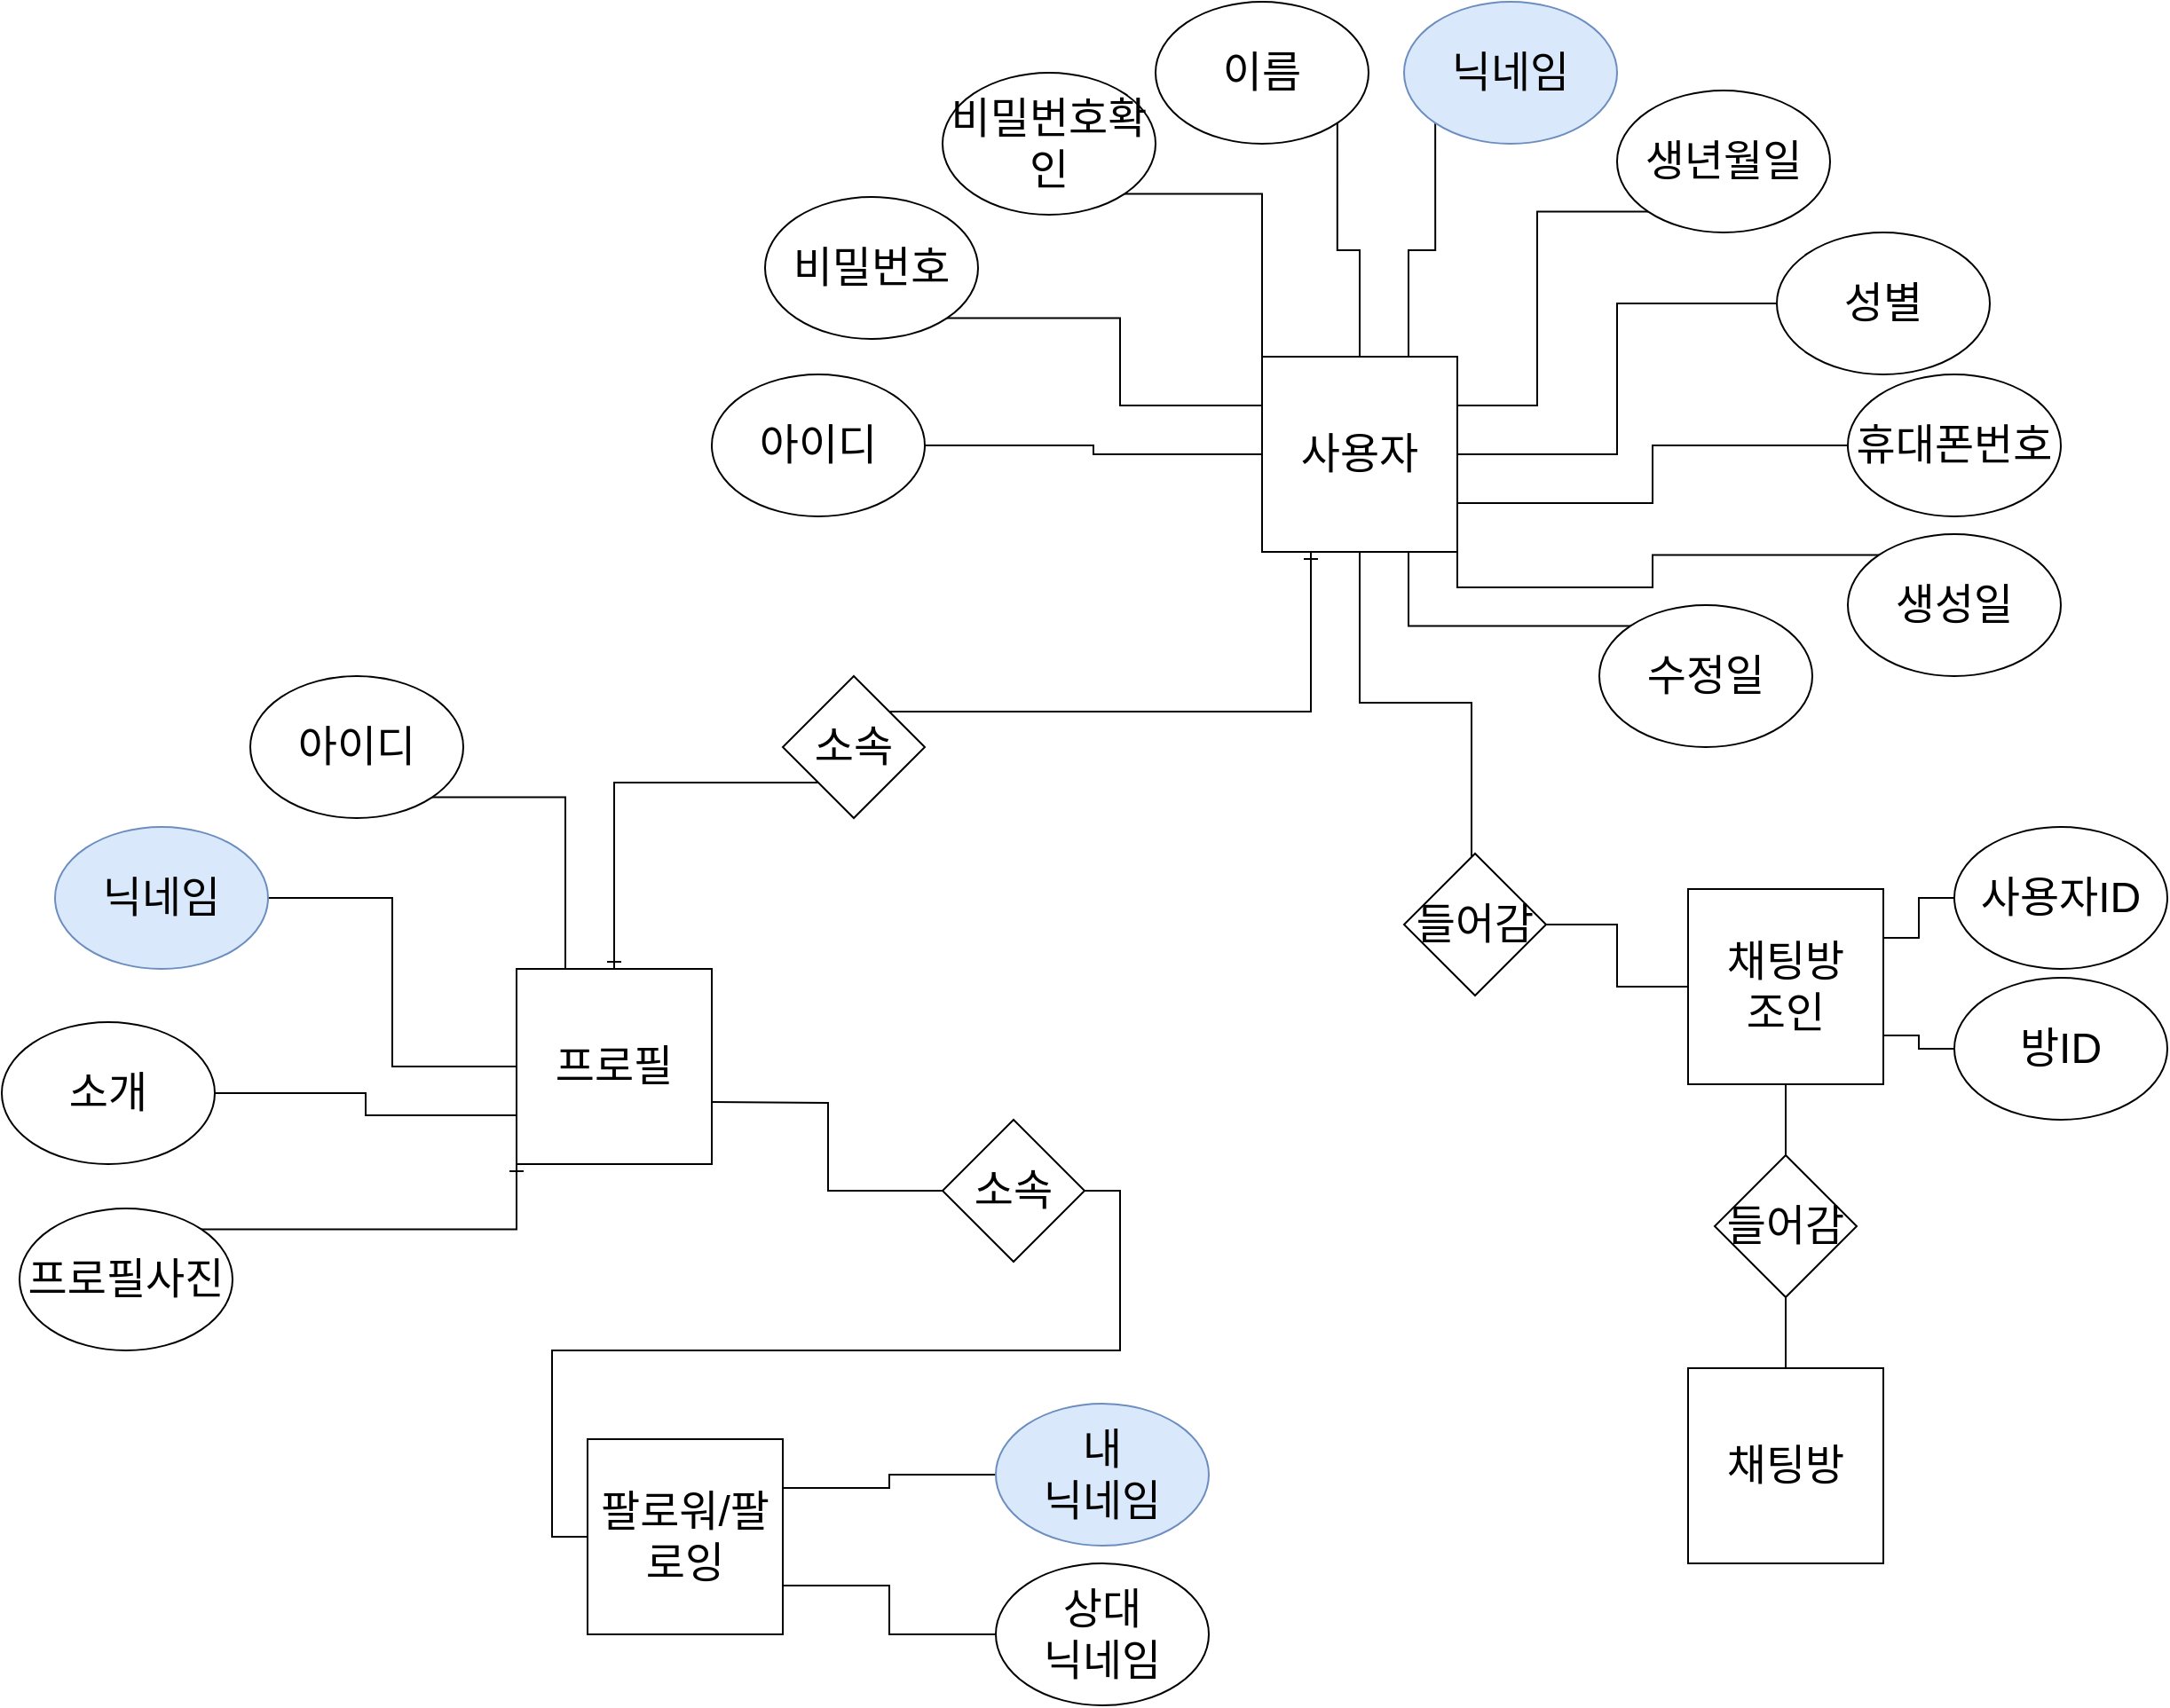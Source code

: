 <mxfile version="14.7.10" type="github">
  <diagram id="8QRSH-10Up09Y32x3_zO" name="Page-1">
    <mxGraphModel dx="2782" dy="1090" grid="1" gridSize="10" guides="1" tooltips="1" connect="1" arrows="1" fold="1" page="1" pageScale="1" pageWidth="827" pageHeight="1169" math="0" shadow="0">
      <root>
        <mxCell id="0" />
        <mxCell id="1" parent="0" />
        <mxCell id="gD6UAD7ELVqAk3l5E39R-15" style="edgeStyle=orthogonalEdgeStyle;rounded=0;orthogonalLoop=1;jettySize=auto;html=1;exitX=0.5;exitY=1;exitDx=0;exitDy=0;entryX=0.475;entryY=0.25;entryDx=0;entryDy=0;entryPerimeter=0;endArrow=none;endFill=0;" edge="1" parent="1" source="Na6LBBD7Vsr4LCsbZq8r-1" target="gD6UAD7ELVqAk3l5E39R-14">
          <mxGeometry relative="1" as="geometry" />
        </mxCell>
        <mxCell id="Na6LBBD7Vsr4LCsbZq8r-1" value="&lt;span style=&quot;font-size: 24px&quot;&gt;사용자&lt;/span&gt;" style="whiteSpace=wrap;html=1;aspect=fixed;" parent="1" vertex="1">
          <mxGeometry x="-60" y="250" width="110" height="110" as="geometry" />
        </mxCell>
        <mxCell id="Na6LBBD7Vsr4LCsbZq8r-13" style="edgeStyle=orthogonalEdgeStyle;rounded=0;orthogonalLoop=1;jettySize=auto;html=1;exitX=1;exitY=0.5;exitDx=0;exitDy=0;endArrow=none;endFill=0;" parent="1" source="Na6LBBD7Vsr4LCsbZq8r-2" target="Na6LBBD7Vsr4LCsbZq8r-1" edge="1">
          <mxGeometry relative="1" as="geometry" />
        </mxCell>
        <mxCell id="Na6LBBD7Vsr4LCsbZq8r-2" value="&lt;font style=&quot;font-size: 24px&quot;&gt;아이디&lt;/font&gt;" style="ellipse;whiteSpace=wrap;html=1;" parent="1" vertex="1">
          <mxGeometry x="-370" y="260" width="120" height="80" as="geometry" />
        </mxCell>
        <mxCell id="Na6LBBD7Vsr4LCsbZq8r-15" style="edgeStyle=orthogonalEdgeStyle;rounded=0;orthogonalLoop=1;jettySize=auto;html=1;exitX=1;exitY=1;exitDx=0;exitDy=0;entryX=0;entryY=0;entryDx=0;entryDy=0;endArrow=none;endFill=0;" parent="1" source="Na6LBBD7Vsr4LCsbZq8r-4" target="Na6LBBD7Vsr4LCsbZq8r-1" edge="1">
          <mxGeometry relative="1" as="geometry" />
        </mxCell>
        <mxCell id="Na6LBBD7Vsr4LCsbZq8r-4" value="&lt;font style=&quot;font-size: 24px&quot;&gt;비밀번호확인&lt;/font&gt;" style="ellipse;whiteSpace=wrap;html=1;" parent="1" vertex="1">
          <mxGeometry x="-240" y="90" width="120" height="80" as="geometry" />
        </mxCell>
        <mxCell id="Na6LBBD7Vsr4LCsbZq8r-14" style="edgeStyle=orthogonalEdgeStyle;rounded=0;orthogonalLoop=1;jettySize=auto;html=1;exitX=1;exitY=1;exitDx=0;exitDy=0;entryX=0;entryY=0.25;entryDx=0;entryDy=0;endArrow=none;endFill=0;" parent="1" source="Na6LBBD7Vsr4LCsbZq8r-5" target="Na6LBBD7Vsr4LCsbZq8r-1" edge="1">
          <mxGeometry relative="1" as="geometry" />
        </mxCell>
        <mxCell id="Na6LBBD7Vsr4LCsbZq8r-5" value="&lt;font style=&quot;font-size: 24px&quot;&gt;비밀번호&lt;/font&gt;" style="ellipse;whiteSpace=wrap;html=1;" parent="1" vertex="1">
          <mxGeometry x="-340" y="160" width="120" height="80" as="geometry" />
        </mxCell>
        <mxCell id="Na6LBBD7Vsr4LCsbZq8r-16" style="edgeStyle=orthogonalEdgeStyle;rounded=0;orthogonalLoop=1;jettySize=auto;html=1;exitX=1;exitY=1;exitDx=0;exitDy=0;endArrow=none;endFill=0;" parent="1" source="Na6LBBD7Vsr4LCsbZq8r-6" target="Na6LBBD7Vsr4LCsbZq8r-1" edge="1">
          <mxGeometry relative="1" as="geometry" />
        </mxCell>
        <mxCell id="Na6LBBD7Vsr4LCsbZq8r-6" value="&lt;font style=&quot;font-size: 24px&quot;&gt;이름&lt;/font&gt;" style="ellipse;whiteSpace=wrap;html=1;" parent="1" vertex="1">
          <mxGeometry x="-120" y="50" width="120" height="80" as="geometry" />
        </mxCell>
        <mxCell id="Na6LBBD7Vsr4LCsbZq8r-17" style="edgeStyle=orthogonalEdgeStyle;rounded=0;orthogonalLoop=1;jettySize=auto;html=1;exitX=0;exitY=1;exitDx=0;exitDy=0;entryX=0.75;entryY=0;entryDx=0;entryDy=0;endArrow=none;endFill=0;" parent="1" source="Na6LBBD7Vsr4LCsbZq8r-7" target="Na6LBBD7Vsr4LCsbZq8r-1" edge="1">
          <mxGeometry relative="1" as="geometry" />
        </mxCell>
        <mxCell id="Na6LBBD7Vsr4LCsbZq8r-7" value="&lt;font style=&quot;font-size: 24px&quot;&gt;닉네임&lt;/font&gt;" style="ellipse;whiteSpace=wrap;html=1;fillColor=#dae8fc;strokeColor=#6c8ebf;" parent="1" vertex="1">
          <mxGeometry x="20" y="50" width="120" height="80" as="geometry" />
        </mxCell>
        <mxCell id="Na6LBBD7Vsr4LCsbZq8r-18" style="edgeStyle=orthogonalEdgeStyle;rounded=0;orthogonalLoop=1;jettySize=auto;html=1;exitX=0;exitY=1;exitDx=0;exitDy=0;entryX=1;entryY=0.25;entryDx=0;entryDy=0;endArrow=none;endFill=0;" parent="1" source="Na6LBBD7Vsr4LCsbZq8r-8" target="Na6LBBD7Vsr4LCsbZq8r-1" edge="1">
          <mxGeometry relative="1" as="geometry" />
        </mxCell>
        <mxCell id="Na6LBBD7Vsr4LCsbZq8r-8" value="&lt;font style=&quot;font-size: 24px&quot;&gt;생년월일&lt;/font&gt;" style="ellipse;whiteSpace=wrap;html=1;" parent="1" vertex="1">
          <mxGeometry x="140" y="100" width="120" height="80" as="geometry" />
        </mxCell>
        <mxCell id="Na6LBBD7Vsr4LCsbZq8r-19" style="edgeStyle=orthogonalEdgeStyle;rounded=0;orthogonalLoop=1;jettySize=auto;html=1;exitX=0;exitY=0.5;exitDx=0;exitDy=0;entryX=1;entryY=0.5;entryDx=0;entryDy=0;endArrow=none;endFill=0;" parent="1" source="Na6LBBD7Vsr4LCsbZq8r-9" target="Na6LBBD7Vsr4LCsbZq8r-1" edge="1">
          <mxGeometry relative="1" as="geometry" />
        </mxCell>
        <mxCell id="Na6LBBD7Vsr4LCsbZq8r-9" value="&lt;font style=&quot;font-size: 24px&quot;&gt;성별&lt;/font&gt;" style="ellipse;whiteSpace=wrap;html=1;" parent="1" vertex="1">
          <mxGeometry x="230" y="180" width="120" height="80" as="geometry" />
        </mxCell>
        <mxCell id="Na6LBBD7Vsr4LCsbZq8r-20" style="edgeStyle=orthogonalEdgeStyle;rounded=0;orthogonalLoop=1;jettySize=auto;html=1;exitX=0;exitY=0.5;exitDx=0;exitDy=0;entryX=1;entryY=0.75;entryDx=0;entryDy=0;endArrow=none;endFill=0;" parent="1" source="Na6LBBD7Vsr4LCsbZq8r-12" target="Na6LBBD7Vsr4LCsbZq8r-1" edge="1">
          <mxGeometry relative="1" as="geometry" />
        </mxCell>
        <mxCell id="Na6LBBD7Vsr4LCsbZq8r-12" value="&lt;span style=&quot;font-size: 24px&quot;&gt;휴대폰번호&lt;/span&gt;" style="ellipse;whiteSpace=wrap;html=1;" parent="1" vertex="1">
          <mxGeometry x="270" y="260" width="120" height="80" as="geometry" />
        </mxCell>
        <mxCell id="Na6LBBD7Vsr4LCsbZq8r-21" value="&lt;span style=&quot;font-size: 24px&quot;&gt;프로필&lt;br&gt;&lt;/span&gt;" style="whiteSpace=wrap;html=1;aspect=fixed;" parent="1" vertex="1">
          <mxGeometry x="-480" y="595" width="110" height="110" as="geometry" />
        </mxCell>
        <mxCell id="Na6LBBD7Vsr4LCsbZq8r-25" style="edgeStyle=orthogonalEdgeStyle;rounded=0;orthogonalLoop=1;jettySize=auto;html=1;exitX=1;exitY=0.5;exitDx=0;exitDy=0;endArrow=none;endFill=0;" parent="1" source="Na6LBBD7Vsr4LCsbZq8r-22" target="Na6LBBD7Vsr4LCsbZq8r-21" edge="1">
          <mxGeometry relative="1" as="geometry" />
        </mxCell>
        <mxCell id="Na6LBBD7Vsr4LCsbZq8r-22" value="&lt;font style=&quot;font-size: 24px&quot;&gt;닉네임&lt;/font&gt;" style="ellipse;whiteSpace=wrap;html=1;fillColor=#dae8fc;strokeColor=#6c8ebf;" parent="1" vertex="1">
          <mxGeometry x="-740" y="515" width="120" height="80" as="geometry" />
        </mxCell>
        <mxCell id="Na6LBBD7Vsr4LCsbZq8r-74" style="edgeStyle=orthogonalEdgeStyle;rounded=0;orthogonalLoop=1;jettySize=auto;html=1;exitX=1;exitY=0.5;exitDx=0;exitDy=0;entryX=0;entryY=0.75;entryDx=0;entryDy=0;endArrow=none;endFill=0;" parent="1" source="Na6LBBD7Vsr4LCsbZq8r-24" target="Na6LBBD7Vsr4LCsbZq8r-21" edge="1">
          <mxGeometry relative="1" as="geometry" />
        </mxCell>
        <mxCell id="Na6LBBD7Vsr4LCsbZq8r-24" value="&lt;font style=&quot;font-size: 24px&quot;&gt;소개&lt;/font&gt;" style="ellipse;whiteSpace=wrap;html=1;" parent="1" vertex="1">
          <mxGeometry x="-770" y="625" width="120" height="80" as="geometry" />
        </mxCell>
        <mxCell id="Na6LBBD7Vsr4LCsbZq8r-31" style="edgeStyle=orthogonalEdgeStyle;rounded=0;orthogonalLoop=1;jettySize=auto;html=1;exitX=1;exitY=0;exitDx=0;exitDy=0;entryX=0.25;entryY=1;entryDx=0;entryDy=0;endArrow=ERone;endFill=0;" parent="1" source="Na6LBBD7Vsr4LCsbZq8r-30" target="Na6LBBD7Vsr4LCsbZq8r-1" edge="1">
          <mxGeometry relative="1" as="geometry" />
        </mxCell>
        <mxCell id="Na6LBBD7Vsr4LCsbZq8r-32" style="edgeStyle=orthogonalEdgeStyle;rounded=0;orthogonalLoop=1;jettySize=auto;html=1;exitX=0;exitY=1;exitDx=0;exitDy=0;entryX=0.5;entryY=0;entryDx=0;entryDy=0;endArrow=ERone;endFill=0;" parent="1" source="Na6LBBD7Vsr4LCsbZq8r-30" target="Na6LBBD7Vsr4LCsbZq8r-21" edge="1">
          <mxGeometry relative="1" as="geometry" />
        </mxCell>
        <mxCell id="Na6LBBD7Vsr4LCsbZq8r-30" value="&lt;font style=&quot;font-size: 24px&quot;&gt;소속&lt;/font&gt;" style="rhombus;whiteSpace=wrap;html=1;" parent="1" vertex="1">
          <mxGeometry x="-330" y="430" width="80" height="80" as="geometry" />
        </mxCell>
        <mxCell id="Na6LBBD7Vsr4LCsbZq8r-107" style="edgeStyle=orthogonalEdgeStyle;rounded=0;orthogonalLoop=1;jettySize=auto;html=1;exitX=1;exitY=0;exitDx=0;exitDy=0;entryX=0;entryY=1;entryDx=0;entryDy=0;endArrow=ERone;endFill=0;" parent="1" source="Na6LBBD7Vsr4LCsbZq8r-40" target="Na6LBBD7Vsr4LCsbZq8r-21" edge="1">
          <mxGeometry relative="1" as="geometry" />
        </mxCell>
        <mxCell id="Na6LBBD7Vsr4LCsbZq8r-40" value="&lt;font style=&quot;font-size: 24px&quot;&gt;프로필사진&lt;/font&gt;" style="ellipse;whiteSpace=wrap;html=1;" parent="1" vertex="1">
          <mxGeometry x="-760" y="730" width="120" height="80" as="geometry" />
        </mxCell>
        <mxCell id="gD6UAD7ELVqAk3l5E39R-18" style="edgeStyle=orthogonalEdgeStyle;rounded=0;orthogonalLoop=1;jettySize=auto;html=1;exitX=0.5;exitY=1;exitDx=0;exitDy=0;entryX=0.5;entryY=0;entryDx=0;entryDy=0;endArrow=none;endFill=0;" edge="1" parent="1" source="Na6LBBD7Vsr4LCsbZq8r-61" target="gD6UAD7ELVqAk3l5E39R-17">
          <mxGeometry relative="1" as="geometry" />
        </mxCell>
        <mxCell id="Na6LBBD7Vsr4LCsbZq8r-61" value="&lt;span style=&quot;font-size: 24px&quot;&gt;채팅방&lt;br&gt;조인&lt;br&gt;&lt;/span&gt;" style="whiteSpace=wrap;html=1;aspect=fixed;" parent="1" vertex="1">
          <mxGeometry x="180" y="550" width="110" height="110" as="geometry" />
        </mxCell>
        <mxCell id="gD6UAD7ELVqAk3l5E39R-11" style="edgeStyle=orthogonalEdgeStyle;rounded=0;orthogonalLoop=1;jettySize=auto;html=1;exitX=0;exitY=0.5;exitDx=0;exitDy=0;entryX=1;entryY=0.25;entryDx=0;entryDy=0;endArrow=none;endFill=0;" edge="1" parent="1" source="Na6LBBD7Vsr4LCsbZq8r-63" target="Na6LBBD7Vsr4LCsbZq8r-61">
          <mxGeometry relative="1" as="geometry" />
        </mxCell>
        <mxCell id="Na6LBBD7Vsr4LCsbZq8r-63" value="&lt;span style=&quot;font-size: 24px&quot;&gt;사용자ID&lt;/span&gt;" style="ellipse;whiteSpace=wrap;html=1;" parent="1" vertex="1">
          <mxGeometry x="330" y="515" width="120" height="80" as="geometry" />
        </mxCell>
        <mxCell id="gD6UAD7ELVqAk3l5E39R-12" style="edgeStyle=orthogonalEdgeStyle;rounded=0;orthogonalLoop=1;jettySize=auto;html=1;exitX=0;exitY=0.5;exitDx=0;exitDy=0;entryX=1;entryY=0.75;entryDx=0;entryDy=0;endArrow=none;endFill=0;" edge="1" parent="1" source="Na6LBBD7Vsr4LCsbZq8r-70" target="Na6LBBD7Vsr4LCsbZq8r-61">
          <mxGeometry relative="1" as="geometry" />
        </mxCell>
        <mxCell id="Na6LBBD7Vsr4LCsbZq8r-70" value="&lt;span style=&quot;font-size: 24px&quot;&gt;방ID&lt;/span&gt;" style="ellipse;whiteSpace=wrap;html=1;" parent="1" vertex="1">
          <mxGeometry x="330" y="600" width="120" height="80" as="geometry" />
        </mxCell>
        <mxCell id="Na6LBBD7Vsr4LCsbZq8r-73" style="edgeStyle=orthogonalEdgeStyle;rounded=0;orthogonalLoop=1;jettySize=auto;html=1;exitX=1;exitY=1;exitDx=0;exitDy=0;entryX=0.25;entryY=0;entryDx=0;entryDy=0;endArrow=none;endFill=0;" parent="1" source="Na6LBBD7Vsr4LCsbZq8r-72" target="Na6LBBD7Vsr4LCsbZq8r-21" edge="1">
          <mxGeometry relative="1" as="geometry" />
        </mxCell>
        <mxCell id="Na6LBBD7Vsr4LCsbZq8r-72" value="&lt;span style=&quot;font-size: 24px&quot;&gt;아이디&lt;/span&gt;" style="ellipse;whiteSpace=wrap;html=1;" parent="1" vertex="1">
          <mxGeometry x="-630" y="430" width="120" height="80" as="geometry" />
        </mxCell>
        <mxCell id="Na6LBBD7Vsr4LCsbZq8r-84" style="edgeStyle=orthogonalEdgeStyle;rounded=0;orthogonalLoop=1;jettySize=auto;html=1;exitX=1;exitY=0.5;exitDx=0;exitDy=0;entryX=0;entryY=0.5;entryDx=0;entryDy=0;endArrow=none;endFill=0;" parent="1" target="Na6LBBD7Vsr4LCsbZq8r-101" edge="1">
          <mxGeometry relative="1" as="geometry">
            <mxPoint x="-370" y="670" as="sourcePoint" />
          </mxGeometry>
        </mxCell>
        <mxCell id="Na6LBBD7Vsr4LCsbZq8r-86" value="&lt;span style=&quot;font-size: 24px&quot;&gt;팔로워/팔로잉&lt;br&gt;&lt;/span&gt;" style="whiteSpace=wrap;html=1;aspect=fixed;" parent="1" vertex="1">
          <mxGeometry x="-440" y="860" width="110" height="110" as="geometry" />
        </mxCell>
        <mxCell id="Na6LBBD7Vsr4LCsbZq8r-88" style="edgeStyle=orthogonalEdgeStyle;rounded=0;orthogonalLoop=1;jettySize=auto;html=1;exitX=0;exitY=0.5;exitDx=0;exitDy=0;entryX=1;entryY=0.25;entryDx=0;entryDy=0;endArrow=none;endFill=0;" parent="1" source="Na6LBBD7Vsr4LCsbZq8r-89" target="Na6LBBD7Vsr4LCsbZq8r-86" edge="1">
          <mxGeometry relative="1" as="geometry" />
        </mxCell>
        <mxCell id="Na6LBBD7Vsr4LCsbZq8r-89" value="&lt;span style=&quot;font-size: 24px&quot;&gt;내&lt;br&gt;닉네임&lt;/span&gt;" style="ellipse;whiteSpace=wrap;html=1;fillColor=#dae8fc;strokeColor=#6c8ebf;" parent="1" vertex="1">
          <mxGeometry x="-210" y="840" width="120" height="80" as="geometry" />
        </mxCell>
        <mxCell id="Na6LBBD7Vsr4LCsbZq8r-90" style="edgeStyle=orthogonalEdgeStyle;rounded=0;orthogonalLoop=1;jettySize=auto;html=1;exitX=0;exitY=0.5;exitDx=0;exitDy=0;entryX=1;entryY=0.75;entryDx=0;entryDy=0;endArrow=none;endFill=0;" parent="1" source="Na6LBBD7Vsr4LCsbZq8r-91" target="Na6LBBD7Vsr4LCsbZq8r-86" edge="1">
          <mxGeometry relative="1" as="geometry" />
        </mxCell>
        <mxCell id="Na6LBBD7Vsr4LCsbZq8r-91" value="&lt;span style=&quot;font-size: 24px&quot;&gt;상대&lt;br&gt;닉네임&lt;/span&gt;" style="ellipse;whiteSpace=wrap;html=1;" parent="1" vertex="1">
          <mxGeometry x="-210" y="930" width="120" height="80" as="geometry" />
        </mxCell>
        <mxCell id="Na6LBBD7Vsr4LCsbZq8r-100" style="edgeStyle=orthogonalEdgeStyle;rounded=0;orthogonalLoop=1;jettySize=auto;html=1;exitX=1;exitY=0.5;exitDx=0;exitDy=0;entryX=0;entryY=0.5;entryDx=0;entryDy=0;endArrow=none;endFill=0;" parent="1" source="Na6LBBD7Vsr4LCsbZq8r-101" target="Na6LBBD7Vsr4LCsbZq8r-86" edge="1">
          <mxGeometry relative="1" as="geometry" />
        </mxCell>
        <mxCell id="Na6LBBD7Vsr4LCsbZq8r-101" value="&lt;font style=&quot;font-size: 24px&quot;&gt;소속&lt;/font&gt;" style="rhombus;whiteSpace=wrap;html=1;" parent="1" vertex="1">
          <mxGeometry x="-240" y="680" width="80" height="80" as="geometry" />
        </mxCell>
        <mxCell id="Na6LBBD7Vsr4LCsbZq8r-111" style="edgeStyle=orthogonalEdgeStyle;rounded=0;orthogonalLoop=1;jettySize=auto;html=1;exitX=0;exitY=0;exitDx=0;exitDy=0;entryX=1;entryY=1;entryDx=0;entryDy=0;endArrow=none;endFill=0;" parent="1" source="Na6LBBD7Vsr4LCsbZq8r-105" target="Na6LBBD7Vsr4LCsbZq8r-1" edge="1">
          <mxGeometry relative="1" as="geometry" />
        </mxCell>
        <mxCell id="Na6LBBD7Vsr4LCsbZq8r-105" value="&lt;span style=&quot;font-size: 24px&quot;&gt;생성일&lt;/span&gt;" style="ellipse;whiteSpace=wrap;html=1;" parent="1" vertex="1">
          <mxGeometry x="270" y="350" width="120" height="80" as="geometry" />
        </mxCell>
        <mxCell id="Na6LBBD7Vsr4LCsbZq8r-110" style="edgeStyle=orthogonalEdgeStyle;rounded=0;orthogonalLoop=1;jettySize=auto;html=1;exitX=0;exitY=0;exitDx=0;exitDy=0;entryX=0.75;entryY=1;entryDx=0;entryDy=0;endArrow=none;endFill=0;" parent="1" source="Na6LBBD7Vsr4LCsbZq8r-106" target="Na6LBBD7Vsr4LCsbZq8r-1" edge="1">
          <mxGeometry relative="1" as="geometry" />
        </mxCell>
        <mxCell id="Na6LBBD7Vsr4LCsbZq8r-106" value="&lt;span style=&quot;font-size: 24px&quot;&gt;수정일&lt;/span&gt;" style="ellipse;whiteSpace=wrap;html=1;" parent="1" vertex="1">
          <mxGeometry x="130" y="390" width="120" height="80" as="geometry" />
        </mxCell>
        <mxCell id="gD6UAD7ELVqAk3l5E39R-9" value="&lt;span style=&quot;font-size: 24px&quot;&gt;채팅방&lt;br&gt;&lt;/span&gt;" style="whiteSpace=wrap;html=1;aspect=fixed;" vertex="1" parent="1">
          <mxGeometry x="180" y="820" width="110" height="110" as="geometry" />
        </mxCell>
        <mxCell id="gD6UAD7ELVqAk3l5E39R-16" style="edgeStyle=orthogonalEdgeStyle;rounded=0;orthogonalLoop=1;jettySize=auto;html=1;exitX=1;exitY=0.5;exitDx=0;exitDy=0;endArrow=none;endFill=0;" edge="1" parent="1" source="gD6UAD7ELVqAk3l5E39R-14" target="Na6LBBD7Vsr4LCsbZq8r-61">
          <mxGeometry relative="1" as="geometry" />
        </mxCell>
        <mxCell id="gD6UAD7ELVqAk3l5E39R-14" value="&lt;font style=&quot;font-size: 24px&quot;&gt;들어감&lt;/font&gt;" style="rhombus;whiteSpace=wrap;html=1;" vertex="1" parent="1">
          <mxGeometry x="20" y="530" width="80" height="80" as="geometry" />
        </mxCell>
        <mxCell id="gD6UAD7ELVqAk3l5E39R-19" style="edgeStyle=orthogonalEdgeStyle;rounded=0;orthogonalLoop=1;jettySize=auto;html=1;exitX=0.5;exitY=1;exitDx=0;exitDy=0;endArrow=none;endFill=0;" edge="1" parent="1" source="gD6UAD7ELVqAk3l5E39R-17" target="gD6UAD7ELVqAk3l5E39R-9">
          <mxGeometry relative="1" as="geometry" />
        </mxCell>
        <mxCell id="gD6UAD7ELVqAk3l5E39R-17" value="&lt;font style=&quot;font-size: 24px&quot;&gt;들어감&lt;/font&gt;" style="rhombus;whiteSpace=wrap;html=1;" vertex="1" parent="1">
          <mxGeometry x="195" y="700" width="80" height="80" as="geometry" />
        </mxCell>
      </root>
    </mxGraphModel>
  </diagram>
</mxfile>
